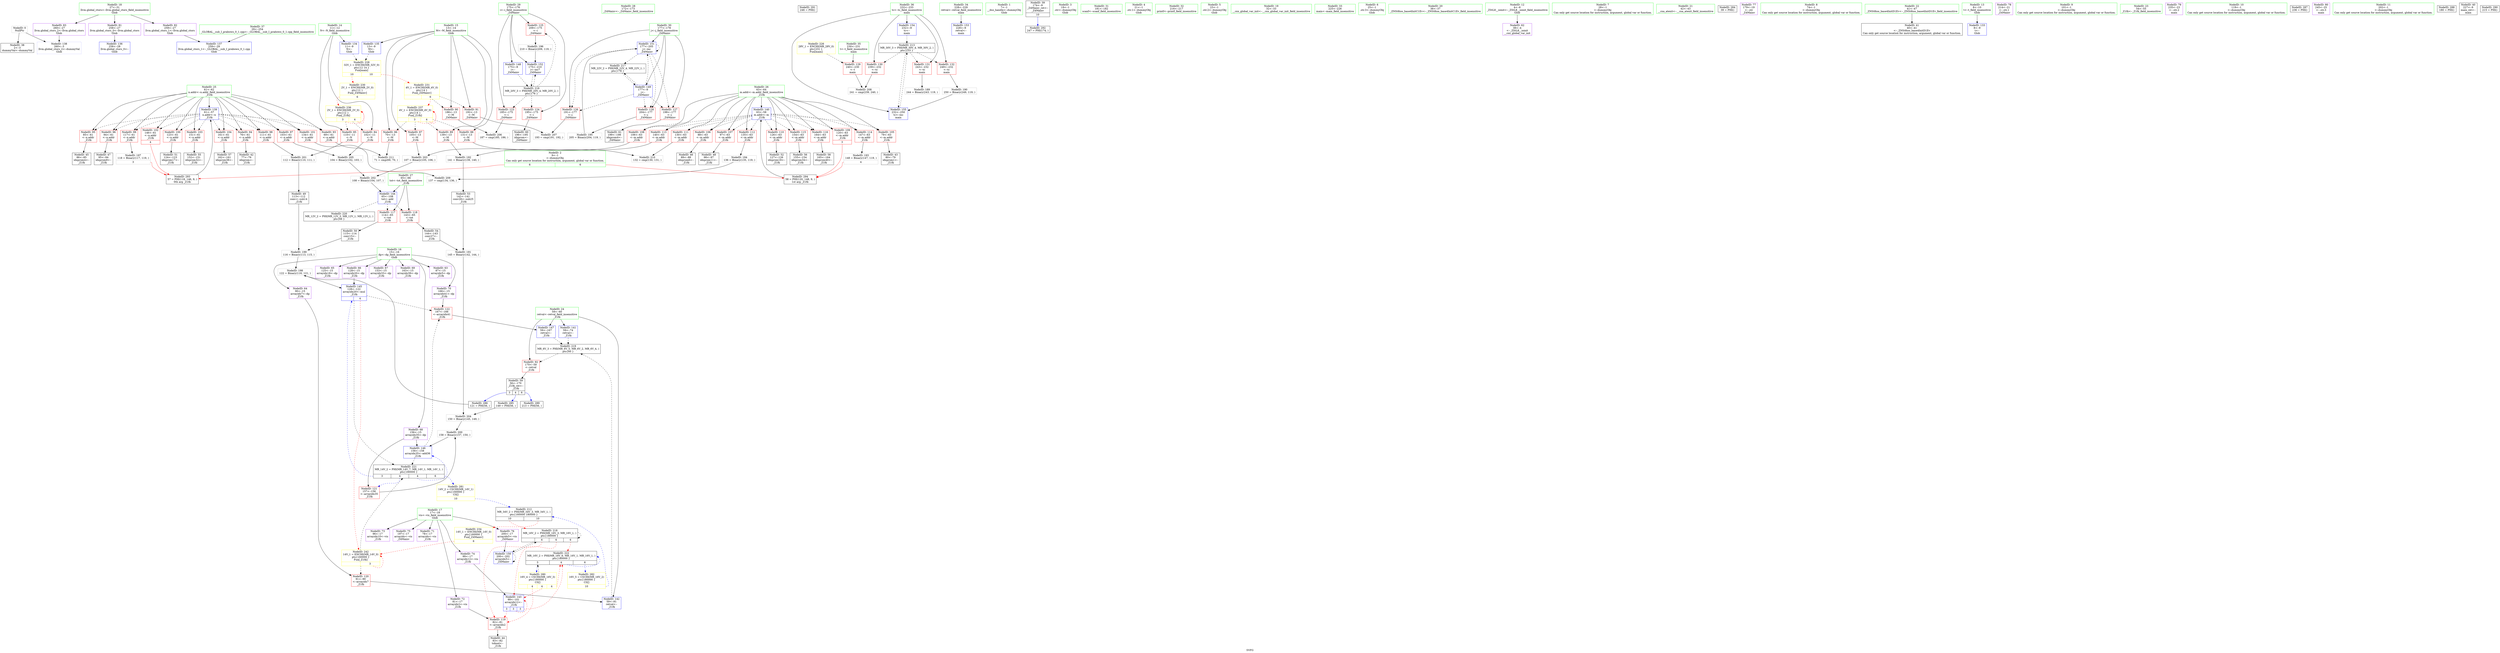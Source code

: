 digraph "SVFG" {
	label="SVFG";

	Node0x55d0f78cd7b0 [shape=record,color=grey,label="{NodeID: 0\nNullPtr}"];
	Node0x55d0f78cd7b0 -> Node0x55d0f78ea6b0[style=solid];
	Node0x55d0f78cd7b0 -> Node0x55d0f78f1a10[style=solid];
	Node0x55d0f78eb000 [shape=record,color=red,label="{NodeID: 97\n103\<--61\n\<--n.addr\n_Z1fii\n}"];
	Node0x55d0f78eb000 -> Node0x55d0f78f6f70[style=solid];
	Node0x55d0f78e9060 [shape=record,color=green,label="{NodeID: 14\n11\<--12\nN\<--N_field_insensitive\nGlob }"];
	Node0x55d0f78e9060 -> Node0x55d0f78edd20[style=solid];
	Node0x55d0f78e9060 -> Node0x55d0f78eddf0[style=solid];
	Node0x55d0f78e9060 -> Node0x55d0f78f1610[style=solid];
	Node0x55d0f78eeaa0 [shape=record,color=grey,label="{NodeID: 194\n136 = Binary(135, 119, )\n}"];
	Node0x55d0f78eeaa0 -> Node0x55d0f78f7570[style=solid];
	Node0x55d0f78ebb60 [shape=record,color=red,label="{NodeID: 111\n130\<--63\n\<--m.addr\n_Z1fii\n}"];
	Node0x55d0f78ebb60 -> Node0x55d0f78f76f0[style=solid];
	Node0x55d0f78e9da0 [shape=record,color=green,label="{NodeID: 28\n172\<--173\n_Z4Mainv\<--_Z4Mainv_field_insensitive\n}"];
	Node0x55d0f7914840 [shape=record,color=black,label="{NodeID: 291\n246 = PHI()\n}"];
	Node0x55d0f78f73f0 [shape=record,color=grey,label="{NodeID: 208\n241 = cmp(239, 240, )\n}"];
	Node0x55d0f78f0e90 [shape=record,color=red,label="{NodeID: 125\n209\<--175\n\<--i\n_Z4Mainv\n}"];
	Node0x55d0f78f0e90 -> Node0x55d0f78eeda0[style=solid];
	Node0x55d0f78eaa50 [shape=record,color=black,label="{NodeID: 42\n77\<--76\nidxprom\<--\n_Z1fii\n}"];
	Node0x55d0f7901e40 [shape=record,color=black,label="{NodeID: 222\nMR_16V_2 = PHI(MR_16V_6, MR_16V_1, MR_16V_1, )\npts\{180000 \}\n|{<s0>3|<s1>4|<s2>6}}"];
	Node0x55d0f7901e40:s0 -> Node0x55d0f7907e70[style=dashed,color=blue];
	Node0x55d0f7901e40:s1 -> Node0x55d0f7901e40[style=dashed,color=blue];
	Node0x55d0f7901e40:s2 -> Node0x55d0f79080b0[style=dashed,color=blue];
	Node0x55d0f78f1b10 [shape=record,color=blue,label="{NodeID: 139\n61\<--57\nn.addr\<--n\n_Z1fii\n}"];
	Node0x55d0f78f1b10 -> Node0x55d0f78ee470[style=dashed];
	Node0x55d0f78f1b10 -> Node0x55d0f78ee540[style=dashed];
	Node0x55d0f78f1b10 -> Node0x55d0f78ee610[style=dashed];
	Node0x55d0f78f1b10 -> Node0x55d0f78eaf30[style=dashed];
	Node0x55d0f78f1b10 -> Node0x55d0f78eb000[style=dashed];
	Node0x55d0f78f1b10 -> Node0x55d0f78eb0d0[style=dashed];
	Node0x55d0f78f1b10 -> Node0x55d0f78eb1a0[style=dashed];
	Node0x55d0f78f1b10 -> Node0x55d0f78eb270[style=dashed];
	Node0x55d0f78f1b10 -> Node0x55d0f78eb340[style=dashed];
	Node0x55d0f78f1b10 -> Node0x55d0f78eb410[style=dashed];
	Node0x55d0f78f1b10 -> Node0x55d0f78eb4e0[style=dashed];
	Node0x55d0f78f1b10 -> Node0x55d0f78eb5b0[style=dashed];
	Node0x55d0f78ec5d0 [shape=record,color=black,label="{NodeID: 56\n155\<--154\nidxprom34\<--\n_Z1fii\n}"];
	Node0x55d0f7904180 [shape=record,color=yellow,style=double,label="{NodeID: 236\n2V_1 = ENCHI(MR_2V_0)\npts\{12 \}\nFun[_Z1fii]|{|<s2>3|<s3>4}}"];
	Node0x55d0f7904180 -> Node0x55d0f78edd20[style=dashed];
	Node0x55d0f7904180 -> Node0x55d0f78eddf0[style=dashed];
	Node0x55d0f7904180:s2 -> Node0x55d0f7904180[style=dashed,color=red];
	Node0x55d0f7904180:s3 -> Node0x55d0f7904180[style=dashed,color=red];
	Node0x55d0f78f2670 [shape=record,color=blue,label="{NodeID: 153\n228\<--9\nretval\<--\nmain\n}"];
	Node0x55d0f78ed130 [shape=record,color=purple,label="{NodeID: 70\n166\<--15\narrayidx41\<--dp\n_Z1fii\n}"];
	Node0x55d0f78ed130 -> Node0x55d0f78f0c20[style=solid];
	Node0x55d0f78edd20 [shape=record,color=red,label="{NodeID: 84\n102\<--11\n\<--N\n_Z1fii\n}"];
	Node0x55d0f78edd20 -> Node0x55d0f78f6f70[style=solid];
	Node0x55d0f78cd9b0 [shape=record,color=green,label="{NodeID: 1\n7\<--1\n__dso_handle\<--dummyObj\nGlob }"];
	Node0x55d0f78eb0d0 [shape=record,color=red,label="{NodeID: 98\n111\<--61\n\<--n.addr\n_Z1fii\n}"];
	Node0x55d0f78eb0d0 -> Node0x55d0f78ef520[style=solid];
	Node0x55d0f78e9160 [shape=record,color=green,label="{NodeID: 15\n13\<--14\nM\<--M_field_insensitive\nGlob }"];
	Node0x55d0f78e9160 -> Node0x55d0f78edec0[style=solid];
	Node0x55d0f78e9160 -> Node0x55d0f78edf90[style=solid];
	Node0x55d0f78e9160 -> Node0x55d0f78ee060[style=solid];
	Node0x55d0f78e9160 -> Node0x55d0f78ee130[style=solid];
	Node0x55d0f78e9160 -> Node0x55d0f78ee200[style=solid];
	Node0x55d0f78e9160 -> Node0x55d0f78ee2d0[style=solid];
	Node0x55d0f78e9160 -> Node0x55d0f78f1710[style=solid];
	Node0x55d0f78eec20 [shape=record,color=grey,label="{NodeID: 195\n205 = Binary(204, 119, )\n}"];
	Node0x55d0f78eec20 -> Node0x55d0f78f24d0[style=solid];
	Node0x55d0f78ebc30 [shape=record,color=red,label="{NodeID: 112\n135\<--63\n\<--m.addr\n_Z1fii\n}"];
	Node0x55d0f78ebc30 -> Node0x55d0f78eeaa0[style=solid];
	Node0x55d0f78e9ea0 [shape=record,color=green,label="{NodeID: 29\n175\<--176\ni\<--i_field_insensitive\n_Z4Mainv\n}"];
	Node0x55d0f78e9ea0 -> Node0x55d0f78f0cf0[style=solid];
	Node0x55d0f78e9ea0 -> Node0x55d0f78f0dc0[style=solid];
	Node0x55d0f78e9ea0 -> Node0x55d0f78f0e90[style=solid];
	Node0x55d0f78e9ea0 -> Node0x55d0f78f2260[style=solid];
	Node0x55d0f78e9ea0 -> Node0x55d0f78f25a0[style=solid];
	Node0x55d0f7914910 [shape=record,color=black,label="{NodeID: 292\n247 = PHI(174, )\n}"];
	Node0x55d0f78f7570 [shape=record,color=grey,label="{NodeID: 209\n137 = cmp(134, 136, )\n}"];
	Node0x55d0f78f0f60 [shape=record,color=red,label="{NodeID: 126\n191\<--177\n\<--j\n_Z4Mainv\n}"];
	Node0x55d0f78f0f60 -> Node0x55d0f78f7270[style=solid];
	Node0x55d0f78eab20 [shape=record,color=black,label="{NodeID: 43\n80\<--79\nidxprom1\<--\n_Z1fii\n}"];
	Node0x55d0f78f1be0 [shape=record,color=blue,label="{NodeID: 140\n63\<--58\nm.addr\<--m\n_Z1fii\n}"];
	Node0x55d0f78f1be0 -> Node0x55d0f78eb680[style=dashed];
	Node0x55d0f78f1be0 -> Node0x55d0f78eb750[style=dashed];
	Node0x55d0f78f1be0 -> Node0x55d0f78eb820[style=dashed];
	Node0x55d0f78f1be0 -> Node0x55d0f78eb8f0[style=dashed];
	Node0x55d0f78f1be0 -> Node0x55d0f78eb9c0[style=dashed];
	Node0x55d0f78f1be0 -> Node0x55d0f78eba90[style=dashed];
	Node0x55d0f78f1be0 -> Node0x55d0f78ebb60[style=dashed];
	Node0x55d0f78f1be0 -> Node0x55d0f78ebc30[style=dashed];
	Node0x55d0f78f1be0 -> Node0x55d0f78ebd00[style=dashed];
	Node0x55d0f78f1be0 -> Node0x55d0f78ebdd0[style=dashed];
	Node0x55d0f78f1be0 -> Node0x55d0f78ebea0[style=dashed];
	Node0x55d0f78f1be0 -> Node0x55d0f78f0740[style=dashed];
	Node0x55d0f78ec6a0 [shape=record,color=black,label="{NodeID: 57\n162\<--161\nidxprom38\<--\n_Z1fii\n}"];
	Node0x55d0f7904290 [shape=record,color=yellow,style=double,label="{NodeID: 237\n4V_1 = ENCHI(MR_4V_0)\npts\{14 \}\nFun[_Z1fii]|{|<s4>3|<s5>4}}"];
	Node0x55d0f7904290 -> Node0x55d0f78edec0[style=dashed];
	Node0x55d0f7904290 -> Node0x55d0f78edf90[style=dashed];
	Node0x55d0f7904290 -> Node0x55d0f78ee060[style=dashed];
	Node0x55d0f7904290 -> Node0x55d0f78ee130[style=dashed];
	Node0x55d0f7904290:s4 -> Node0x55d0f7904290[style=dashed,color=red];
	Node0x55d0f7904290:s5 -> Node0x55d0f7904290[style=dashed,color=red];
	Node0x55d0f78f2740 [shape=record,color=blue,label="{NodeID: 154\n232\<--9\ntc\<--\nmain\n}"];
	Node0x55d0f78f2740 -> Node0x55d0f78ff140[style=dashed];
	Node0x55d0f78ed200 [shape=record,color=purple,label="{NodeID: 71\n78\<--17\narrayidx\<--vis\n_Z1fii\n}"];
	Node0x55d0f78eddf0 [shape=record,color=red,label="{NodeID: 85\n110\<--11\n\<--N\n_Z1fii\n}"];
	Node0x55d0f78eddf0 -> Node0x55d0f78ef520[style=solid];
	Node0x55d0f78e6bc0 [shape=record,color=green,label="{NodeID: 2\n9\<--1\n\<--dummyObj\nCan only get source location for instruction, argument, global var or function.|{<s0>6|<s1>6}}"];
	Node0x55d0f78e6bc0:s0 -> Node0x55d0f7914a20[style=solid,color=red];
	Node0x55d0f78e6bc0:s1 -> Node0x55d0f7914d90[style=solid,color=red];
	Node0x55d0f78eb1a0 [shape=record,color=red,label="{NodeID: 99\n117\<--61\n\<--n.addr\n_Z1fii\n}"];
	Node0x55d0f78eb1a0 -> Node0x55d0f78eef20[style=solid];
	Node0x55d0f78e9260 [shape=record,color=green,label="{NodeID: 16\n15\<--16\ndp\<--dp_field_insensitive\nGlob }"];
	Node0x55d0f78e9260 -> Node0x55d0f78ecb80[style=solid];
	Node0x55d0f78e9260 -> Node0x55d0f78ecc50[style=solid];
	Node0x55d0f78e9260 -> Node0x55d0f78ecd20[style=solid];
	Node0x55d0f78e9260 -> Node0x55d0f78ecdf0[style=solid];
	Node0x55d0f78e9260 -> Node0x55d0f78ecec0[style=solid];
	Node0x55d0f78e9260 -> Node0x55d0f78ecf90[style=solid];
	Node0x55d0f78e9260 -> Node0x55d0f78ed060[style=solid];
	Node0x55d0f78e9260 -> Node0x55d0f78ed130[style=solid];
	Node0x55d0f78eeda0 [shape=record,color=grey,label="{NodeID: 196\n210 = Binary(209, 119, )\n}"];
	Node0x55d0f78eeda0 -> Node0x55d0f78f25a0[style=solid];
	Node0x55d0f78ebd00 [shape=record,color=red,label="{NodeID: 113\n140\<--63\n\<--m.addr\n_Z1fii\n}"];
	Node0x55d0f78ebd00 -> Node0x55d0f78ee7a0[style=solid];
	Node0x55d0f78e9f70 [shape=record,color=green,label="{NodeID: 30\n177\<--178\nj\<--j_field_insensitive\n_Z4Mainv\n}"];
	Node0x55d0f78e9f70 -> Node0x55d0f78f0f60[style=solid];
	Node0x55d0f78e9f70 -> Node0x55d0f78f1030[style=solid];
	Node0x55d0f78e9f70 -> Node0x55d0f78f1100[style=solid];
	Node0x55d0f78e9f70 -> Node0x55d0f78f2330[style=solid];
	Node0x55d0f78e9f70 -> Node0x55d0f78f24d0[style=solid];
	Node0x55d0f7914a20 [shape=record,color=black,label="{NodeID: 293\n57 = PHI(118, 146, 9, )\n0th arg _Z1fii }"];
	Node0x55d0f7914a20 -> Node0x55d0f78f1b10[style=solid];
	Node0x55d0f78f76f0 [shape=record,color=grey,label="{NodeID: 210\n132 = cmp(130, 131, )\n}"];
	Node0x55d0f78f1030 [shape=record,color=red,label="{NodeID: 127\n198\<--177\n\<--j\n_Z4Mainv\n}"];
	Node0x55d0f78f1030 -> Node0x55d0f78ec9e0[style=solid];
	Node0x55d0f78eabf0 [shape=record,color=black,label="{NodeID: 44\n83\<--82\ntobool\<--\n_Z1fii\n}"];
	Node0x55d0f78f1cb0 [shape=record,color=blue,label="{NodeID: 141\n59\<--74\nretval\<--\n_Z1fii\n}"];
	Node0x55d0f78f1cb0 -> Node0x55d0f7900f40[style=dashed];
	Node0x55d0f78ec770 [shape=record,color=black,label="{NodeID: 58\n165\<--164\nidxprom40\<--\n_Z1fii\n}"];
	Node0x55d0f78f2810 [shape=record,color=blue,label="{NodeID: 155\n232\<--250\ntc\<--inc\nmain\n}"];
	Node0x55d0f78f2810 -> Node0x55d0f78ff140[style=dashed];
	Node0x55d0f78ed2d0 [shape=record,color=purple,label="{NodeID: 72\n81\<--17\narrayidx2\<--vis\n_Z1fii\n}"];
	Node0x55d0f78ed2d0 -> Node0x55d0f78f09b0[style=solid];
	Node0x55d0f78edec0 [shape=record,color=red,label="{NodeID: 86\n70\<--13\n\<--M\n_Z1fii\n}"];
	Node0x55d0f78edec0 -> Node0x55d0f78f7870[style=solid];
	Node0x55d0f78e6c50 [shape=record,color=green,label="{NodeID: 3\n19\<--1\n.str\<--dummyObj\nGlob }"];
	Node0x55d0f78eb270 [shape=record,color=red,label="{NodeID: 100\n123\<--61\n\<--n.addr\n_Z1fii\n}"];
	Node0x55d0f78eb270 -> Node0x55d0f78ec1c0[style=solid];
	Node0x55d0f78e9360 [shape=record,color=green,label="{NodeID: 17\n17\<--18\nvis\<--vis_field_insensitive\nGlob }"];
	Node0x55d0f78e9360 -> Node0x55d0f78ed200[style=solid];
	Node0x55d0f78e9360 -> Node0x55d0f78ed2d0[style=solid];
	Node0x55d0f78e9360 -> Node0x55d0f78ed3a0[style=solid];
	Node0x55d0f78e9360 -> Node0x55d0f78ed470[style=solid];
	Node0x55d0f78e9360 -> Node0x55d0f78ed540[style=solid];
	Node0x55d0f78e9360 -> Node0x55d0f78ed610[style=solid];
	Node0x55d0f7907e70 [shape=record,color=yellow,style=double,label="{NodeID: 280\n16V_4 = CSCHI(MR_16V_3)\npts\{180000 \}\nCS[]|{|<s1>4|<s2>4|<s3>4}}"];
	Node0x55d0f7907e70 -> Node0x55d0f7901e40[style=dashed];
	Node0x55d0f7907e70:s1 -> Node0x55d0f78f09b0[style=dashed,color=red];
	Node0x55d0f7907e70:s2 -> Node0x55d0f78f1e50[style=dashed,color=red];
	Node0x55d0f7907e70:s3 -> Node0x55d0f7901e40[style=dashed,color=red];
	Node0x55d0f78eef20 [shape=record,color=grey,label="{NodeID: 197\n118 = Binary(117, 119, )\n|{<s0>3}}"];
	Node0x55d0f78eef20:s0 -> Node0x55d0f7914a20[style=solid,color=red];
	Node0x55d0f78ebdd0 [shape=record,color=red,label="{NodeID: 114\n147\<--63\n\<--m.addr\n_Z1fii\n}"];
	Node0x55d0f78ebdd0 -> Node0x55d0f78ee920[style=solid];
	Node0x55d0f78ea040 [shape=record,color=green,label="{NodeID: 31\n181\<--182\nscanf\<--scanf_field_insensitive\n}"];
	Node0x55d0f7914d90 [shape=record,color=black,label="{NodeID: 294\n58 = PHI(120, 148, 9, )\n1st arg _Z1fii }"];
	Node0x55d0f7914d90 -> Node0x55d0f78f1be0[style=solid];
	Node0x55d0f78f7870 [shape=record,color=grey,label="{NodeID: 211\n71 = cmp(69, 70, )\n}"];
	Node0x55d0f78f1100 [shape=record,color=red,label="{NodeID: 128\n204\<--177\n\<--j\n_Z4Mainv\n}"];
	Node0x55d0f78f1100 -> Node0x55d0f78eec20[style=solid];
	Node0x55d0f78eacc0 [shape=record,color=black,label="{NodeID: 45\n86\<--85\nidxprom4\<--\n_Z1fii\n}"];
	Node0x55d0f78f1d80 [shape=record,color=blue,label="{NodeID: 142\n59\<--91\nretval\<--\n_Z1fii\n}"];
	Node0x55d0f78f1d80 -> Node0x55d0f7900f40[style=dashed];
	Node0x55d0f78ec840 [shape=record,color=black,label="{NodeID: 59\n56\<--170\n_Z1fii_ret\<--\n_Z1fii\n|{<s0>3|<s1>4|<s2>6}}"];
	Node0x55d0f78ec840:s0 -> Node0x55d0f7914330[style=solid,color=blue];
	Node0x55d0f78ec840:s1 -> Node0x55d0f7914140[style=solid,color=blue];
	Node0x55d0f78ec840:s2 -> Node0x55d0f79145d0[style=solid,color=blue];
	Node0x55d0f78ed3a0 [shape=record,color=purple,label="{NodeID: 73\n96\<--17\narrayidx10\<--vis\n_Z1fii\n}"];
	Node0x55d0f78edf90 [shape=record,color=red,label="{NodeID: 87\n105\<--13\n\<--M\n_Z1fii\n}"];
	Node0x55d0f78edf90 -> Node0x55d0f78f6c70[style=solid];
	Node0x55d0f78e6ce0 [shape=record,color=green,label="{NodeID: 4\n21\<--1\n.str.1\<--dummyObj\nGlob }"];
	Node0x55d0f78eb340 [shape=record,color=red,label="{NodeID: 101\n134\<--61\n\<--n.addr\n_Z1fii\n}"];
	Node0x55d0f78eb340 -> Node0x55d0f78f7570[style=solid];
	Node0x55d0f78e9460 [shape=record,color=green,label="{NodeID: 18\n27\<--31\nllvm.global_ctors\<--llvm.global_ctors_field_insensitive\nGlob }"];
	Node0x55d0f78e9460 -> Node0x55d0f78eda20[style=solid];
	Node0x55d0f78e9460 -> Node0x55d0f78edb20[style=solid];
	Node0x55d0f78e9460 -> Node0x55d0f78edc20[style=solid];
	Node0x55d0f7907f50 [shape=record,color=yellow,style=double,label="{NodeID: 281\n14V_2 = CSCHI(MR_14V_1)\npts\{160000 \}\nCS[]|{<s0>10}}"];
	Node0x55d0f7907f50:s0 -> Node0x55d0f78fec10[style=dashed,color=blue];
	Node0x55d0f78ef0a0 [shape=record,color=grey,label="{NodeID: 198\n122 = Binary(116, 121, )\n}"];
	Node0x55d0f78ef0a0 -> Node0x55d0f78f1ff0[style=solid];
	Node0x55d0f78ebea0 [shape=record,color=red,label="{NodeID: 115\n154\<--63\n\<--m.addr\n_Z1fii\n}"];
	Node0x55d0f78ebea0 -> Node0x55d0f78ec5d0[style=solid];
	Node0x55d0f78ea140 [shape=record,color=green,label="{NodeID: 32\n216\<--217\nprintf\<--printf_field_insensitive\n}"];
	Node0x55d0f78fec10 [shape=record,color=black,label="{NodeID: 212\nMR_34V_2 = PHI(MR_34V_3, MR_34V_1, )\npts\{160000 180000 \}\n|{<s0>10|<s1>10}}"];
	Node0x55d0f78fec10:s0 -> Node0x55d0f7900a40[style=dashed,color=red];
	Node0x55d0f78fec10:s1 -> Node0x55d0f7903fc0[style=dashed,color=red];
	Node0x55d0f78f11d0 [shape=record,color=red,label="{NodeID: 129\n240\<--230\n\<--t\nmain\n}"];
	Node0x55d0f78f11d0 -> Node0x55d0f78f73f0[style=solid];
	Node0x55d0f78ead90 [shape=record,color=black,label="{NodeID: 46\n89\<--88\nidxprom6\<--\n_Z1fii\n}"];
	Node0x55d0f7903860 [shape=record,color=yellow,style=double,label="{NodeID: 226\n28V_1 = ENCHI(MR_28V_0)\npts\{231 \}\nFun[main]}"];
	Node0x55d0f7903860 -> Node0x55d0f78f11d0[style=dashed];
	Node0x55d0f78f1e50 [shape=record,color=blue,label="{NodeID: 143\n99\<--101\narrayidx12\<--\n_Z1fii\n|{<s0>3|<s1>3|<s2>3}}"];
	Node0x55d0f78f1e50:s0 -> Node0x55d0f78f09b0[style=dashed,color=red];
	Node0x55d0f78f1e50:s1 -> Node0x55d0f78f1e50[style=dashed,color=red];
	Node0x55d0f78f1e50:s2 -> Node0x55d0f7901e40[style=dashed,color=red];
	Node0x55d0f78ec910 [shape=record,color=black,label="{NodeID: 60\n196\<--195\nidxprom\<--\n_Z4Mainv\n}"];
	Node0x55d0f78ed470 [shape=record,color=purple,label="{NodeID: 74\n99\<--17\narrayidx12\<--vis\n_Z1fii\n}"];
	Node0x55d0f78ed470 -> Node0x55d0f78f1e50[style=solid];
	Node0x55d0f78ee060 [shape=record,color=red,label="{NodeID: 88\n131\<--13\n\<--M\n_Z1fii\n}"];
	Node0x55d0f78ee060 -> Node0x55d0f78f76f0[style=solid];
	Node0x55d0f78e6d70 [shape=record,color=green,label="{NodeID: 5\n23\<--1\n.str.2\<--dummyObj\nGlob }"];
	Node0x55d0f78eb410 [shape=record,color=red,label="{NodeID: 102\n146\<--61\n\<--n.addr\n_Z1fii\n|{<s0>4}}"];
	Node0x55d0f78eb410:s0 -> Node0x55d0f7914a20[style=solid,color=red];
	Node0x55d0f78e9560 [shape=record,color=green,label="{NodeID: 19\n32\<--33\n__cxx_global_var_init\<--__cxx_global_var_init_field_insensitive\n}"];
	Node0x55d0f79080b0 [shape=record,color=yellow,style=double,label="{NodeID: 282\n16V_5 = CSCHI(MR_16V_2)\npts\{180000 \}\nCS[]|{<s0>10}}"];
	Node0x55d0f79080b0:s0 -> Node0x55d0f78fec10[style=dashed,color=blue];
	Node0x55d0f78ef220 [shape=record,color=grey,label="{NodeID: 199\n116 = Binary(113, 115, )\n}"];
	Node0x55d0f78ef220 -> Node0x55d0f78ef0a0[style=solid];
	Node0x55d0f78f0740 [shape=record,color=red,label="{NodeID: 116\n164\<--63\n\<--m.addr\n_Z1fii\n}"];
	Node0x55d0f78f0740 -> Node0x55d0f78ec770[style=solid];
	Node0x55d0f78ea240 [shape=record,color=green,label="{NodeID: 33\n225\<--226\nmain\<--main_field_insensitive\n}"];
	Node0x55d0f78ff140 [shape=record,color=black,label="{NodeID: 213\nMR_30V_3 = PHI(MR_30V_4, MR_30V_2, )\npts\{233 \}\n}"];
	Node0x55d0f78ff140 -> Node0x55d0f78f12a0[style=dashed];
	Node0x55d0f78ff140 -> Node0x55d0f78f1370[style=dashed];
	Node0x55d0f78ff140 -> Node0x55d0f78f1440[style=dashed];
	Node0x55d0f78ff140 -> Node0x55d0f78f2810[style=dashed];
	Node0x55d0f78f12a0 [shape=record,color=red,label="{NodeID: 130\n239\<--232\n\<--tc\nmain\n}"];
	Node0x55d0f78f12a0 -> Node0x55d0f78f73f0[style=solid];
	Node0x55d0f78eae60 [shape=record,color=black,label="{NodeID: 47\n95\<--94\nidxprom9\<--\n_Z1fii\n}"];
	Node0x55d0f78f1f20 [shape=record,color=blue,label="{NodeID: 144\n65\<--108\ntot\<--add\n_Z1fii\n}"];
	Node0x55d0f78f1f20 -> Node0x55d0f78f0810[style=dashed];
	Node0x55d0f78f1f20 -> Node0x55d0f78f08e0[style=dashed];
	Node0x55d0f78f1f20 -> Node0x55d0f7901440[style=dashed];
	Node0x55d0f78ec9e0 [shape=record,color=black,label="{NodeID: 61\n199\<--198\nidxprom4\<--\n_Z4Mainv\n}"];
	Node0x55d0f78ed540 [shape=record,color=purple,label="{NodeID: 75\n197\<--17\narrayidx\<--vis\n_Z4Mainv\n}"];
	Node0x55d0f78ee130 [shape=record,color=red,label="{NodeID: 89\n139\<--13\n\<--M\n_Z1fii\n}"];
	Node0x55d0f78ee130 -> Node0x55d0f78ee7a0[style=solid];
	Node0x55d0f78dc6c0 [shape=record,color=green,label="{NodeID: 6\n25\<--1\n.str.3\<--dummyObj\nGlob }"];
	Node0x55d0f78eb4e0 [shape=record,color=red,label="{NodeID: 103\n151\<--61\n\<--n.addr\n_Z1fii\n}"];
	Node0x55d0f78eb4e0 -> Node0x55d0f78ec500[style=solid];
	Node0x55d0f78e9660 [shape=record,color=green,label="{NodeID: 20\n36\<--37\n_ZNSt8ios_base4InitC1Ev\<--_ZNSt8ios_base4InitC1Ev_field_insensitive\n}"];
	Node0x55d0f78ef3a0 [shape=record,color=grey,label="{NodeID: 200\n158 = Binary(157, 150, )\n}"];
	Node0x55d0f78ef3a0 -> Node0x55d0f78f20c0[style=solid];
	Node0x55d0f78f0810 [shape=record,color=red,label="{NodeID: 117\n114\<--65\n\<--tot\n_Z1fii\n}"];
	Node0x55d0f78f0810 -> Node0x55d0f78ec0f0[style=solid];
	Node0x55d0f78ea340 [shape=record,color=green,label="{NodeID: 34\n228\<--229\nretval\<--retval_field_insensitive\nmain\n}"];
	Node0x55d0f78ea340 -> Node0x55d0f78f2670[style=solid];
	Node0x55d0f78f1370 [shape=record,color=red,label="{NodeID: 131\n243\<--232\n\<--tc\nmain\n}"];
	Node0x55d0f78f1370 -> Node0x55d0f78f4760[style=solid];
	Node0x55d0f78ebf50 [shape=record,color=black,label="{NodeID: 48\n98\<--97\nidxprom11\<--\n_Z1fii\n}"];
	Node0x55d0f7903a20 [shape=record,color=yellow,style=double,label="{NodeID: 228\n32V_1 = ENCHI(MR_32V_0)\npts\{12 14 \}\nFun[main]|{<s0>10|<s1>10}}"];
	Node0x55d0f7903a20:s0 -> Node0x55d0f7903c10[style=dashed,color=red];
	Node0x55d0f7903a20:s1 -> Node0x55d0f7903d20[style=dashed,color=red];
	Node0x55d0f78f1ff0 [shape=record,color=blue,label="{NodeID: 145\n128\<--122\narrayidx20\<--mul\n_Z1fii\n|{|<s2>4}}"];
	Node0x55d0f78f1ff0 -> Node0x55d0f78f0c20[style=dashed];
	Node0x55d0f78f1ff0 -> Node0x55d0f7901940[style=dashed];
	Node0x55d0f78f1ff0:s2 -> Node0x55d0f79046f0[style=dashed,color=red];
	Node0x55d0f78ecab0 [shape=record,color=purple,label="{NodeID: 62\n38\<--4\n\<--_ZStL8__ioinit\n__cxx_global_var_init\n}"];
	Node0x55d0f79046f0 [shape=record,color=yellow,style=double,label="{NodeID: 242\n14V_1 = ENCHI(MR_14V_0)\npts\{160000 \}\nFun[_Z1fii]|{|<s2>3}}"];
	Node0x55d0f79046f0 -> Node0x55d0f78f0a80[style=dashed];
	Node0x55d0f79046f0 -> Node0x55d0f7901940[style=dashed];
	Node0x55d0f79046f0:s2 -> Node0x55d0f79046f0[style=dashed,color=red];
	Node0x55d0f78ed610 [shape=record,color=purple,label="{NodeID: 76\n200\<--17\narrayidx5\<--vis\n_Z4Mainv\n}"];
	Node0x55d0f78ed610 -> Node0x55d0f78f2400[style=solid];
	Node0x55d0f78ee200 [shape=record,color=red,label="{NodeID: 90\n186\<--13\n\<--M\n_Z4Mainv\n}"];
	Node0x55d0f78ee200 -> Node0x55d0f78f70f0[style=solid];
	Node0x55d0f78dc750 [shape=record,color=green,label="{NodeID: 7\n28\<--1\n\<--dummyObj\nCan only get source location for instruction, argument, global var or function.}"];
	Node0x55d0f78eb5b0 [shape=record,color=red,label="{NodeID: 104\n161\<--61\n\<--n.addr\n_Z1fii\n}"];
	Node0x55d0f78eb5b0 -> Node0x55d0f78ec6a0[style=solid];
	Node0x55d0f78e9760 [shape=record,color=green,label="{NodeID: 21\n42\<--43\n__cxa_atexit\<--__cxa_atexit_field_insensitive\n}"];
	Node0x55d0f7692c90 [shape=record,color=black,label="{NodeID: 284\n39 = PHI()\n}"];
	Node0x55d0f78ef520 [shape=record,color=grey,label="{NodeID: 201\n112 = Binary(110, 111, )\n}"];
	Node0x55d0f78ef520 -> Node0x55d0f78ec020[style=solid];
	Node0x55d0f78f08e0 [shape=record,color=red,label="{NodeID: 118\n143\<--65\n\<--tot\n_Z1fii\n}"];
	Node0x55d0f78f08e0 -> Node0x55d0f78ec430[style=solid];
	Node0x55d0f78ea410 [shape=record,color=green,label="{NodeID: 35\n230\<--231\nt\<--t_field_insensitive\nmain\n}"];
	Node0x55d0f78ea410 -> Node0x55d0f78f11d0[style=solid];
	Node0x55d0f78f1440 [shape=record,color=red,label="{NodeID: 132\n249\<--232\n\<--tc\nmain\n}"];
	Node0x55d0f78f1440 -> Node0x55d0f78f48e0[style=solid];
	Node0x55d0f78ec020 [shape=record,color=black,label="{NodeID: 49\n113\<--112\nconv\<--sub14\n_Z1fii\n}"];
	Node0x55d0f78ec020 -> Node0x55d0f78ef220[style=solid];
	Node0x55d0f78f20c0 [shape=record,color=blue,label="{NodeID: 146\n156\<--158\narrayidx35\<--add36\n_Z1fii\n}"];
	Node0x55d0f78f20c0 -> Node0x55d0f78f0c20[style=dashed];
	Node0x55d0f78f20c0 -> Node0x55d0f7901940[style=dashed];
	Node0x55d0f78ecb80 [shape=record,color=purple,label="{NodeID: 63\n87\<--15\narrayidx5\<--dp\n_Z1fii\n}"];
	Node0x55d0f78ed6e0 [shape=record,color=purple,label="{NodeID: 77\n179\<--19\n\<--.str\n_Z4Mainv\n}"];
	Node0x55d0f78ee2d0 [shape=record,color=red,label="{NodeID: 91\n192\<--13\n\<--M\n_Z4Mainv\n}"];
	Node0x55d0f78ee2d0 -> Node0x55d0f78f7270[style=solid];
	Node0x55d0f78dc7e0 [shape=record,color=green,label="{NodeID: 8\n74\<--1\n\<--dummyObj\nCan only get source location for instruction, argument, global var or function.}"];
	Node0x55d0f78eb680 [shape=record,color=red,label="{NodeID: 105\n79\<--63\n\<--m.addr\n_Z1fii\n}"];
	Node0x55d0f78eb680 -> Node0x55d0f78eab20[style=solid];
	Node0x55d0f78e9860 [shape=record,color=green,label="{NodeID: 22\n41\<--47\n_ZNSt8ios_base4InitD1Ev\<--_ZNSt8ios_base4InitD1Ev_field_insensitive\n}"];
	Node0x55d0f78e9860 -> Node0x55d0f78ea950[style=solid];
	Node0x55d0f7914140 [shape=record,color=black,label="{NodeID: 285\n149 = PHI(56, )\n}"];
	Node0x55d0f7914140 -> Node0x55d0f78f6df0[style=solid];
	Node0x55d0f78f6b30 [shape=record,color=grey,label="{NodeID: 202\n108 = Binary(104, 107, )\n}"];
	Node0x55d0f78f6b30 -> Node0x55d0f78f1f20[style=solid];
	Node0x55d0f78f09b0 [shape=record,color=red,label="{NodeID: 119\n82\<--81\n\<--arrayidx2\n_Z1fii\n}"];
	Node0x55d0f78f09b0 -> Node0x55d0f78eabf0[style=solid];
	Node0x55d0f78ea4e0 [shape=record,color=green,label="{NodeID: 36\n232\<--233\ntc\<--tc_field_insensitive\nmain\n}"];
	Node0x55d0f78ea4e0 -> Node0x55d0f78f12a0[style=solid];
	Node0x55d0f78ea4e0 -> Node0x55d0f78f1370[style=solid];
	Node0x55d0f78ea4e0 -> Node0x55d0f78f1440[style=solid];
	Node0x55d0f78ea4e0 -> Node0x55d0f78f2740[style=solid];
	Node0x55d0f78ea4e0 -> Node0x55d0f78f2810[style=solid];
	Node0x55d0f7900040 [shape=record,color=black,label="{NodeID: 216\nMR_20V_3 = PHI(MR_20V_4, MR_20V_2, )\npts\{176 \}\n}"];
	Node0x55d0f7900040 -> Node0x55d0f78f0cf0[style=dashed];
	Node0x55d0f7900040 -> Node0x55d0f78f0dc0[style=dashed];
	Node0x55d0f7900040 -> Node0x55d0f78f0e90[style=dashed];
	Node0x55d0f7900040 -> Node0x55d0f78f25a0[style=dashed];
	Node0x55d0f78f1510 [shape=record,color=blue,label="{NodeID: 133\n8\<--9\nt\<--\nGlob }"];
	Node0x55d0f78ec0f0 [shape=record,color=black,label="{NodeID: 50\n115\<--114\nconv15\<--\n_Z1fii\n}"];
	Node0x55d0f78ec0f0 -> Node0x55d0f78ef220[style=solid];
	Node0x55d0f7903c10 [shape=record,color=yellow,style=double,label="{NodeID: 230\n2V_1 = ENCHI(MR_2V_0)\npts\{12 \}\nFun[_Z4Mainv]|{<s0>6}}"];
	Node0x55d0f7903c10:s0 -> Node0x55d0f7904180[style=dashed,color=red];
	Node0x55d0f78f2190 [shape=record,color=blue,label="{NodeID: 147\n59\<--167\nretval\<--\n_Z1fii\n}"];
	Node0x55d0f78f2190 -> Node0x55d0f7900f40[style=dashed];
	Node0x55d0f78ecc50 [shape=record,color=purple,label="{NodeID: 64\n90\<--15\narrayidx7\<--dp\n_Z1fii\n}"];
	Node0x55d0f78ecc50 -> Node0x55d0f78f0a80[style=solid];
	Node0x55d0f78ed7b0 [shape=record,color=purple,label="{NodeID: 78\n214\<--21\n\<--.str.1\n_Z4Mainv\n}"];
	Node0x55d0f78ee3a0 [shape=record,color=red,label="{NodeID: 92\n170\<--59\n\<--retval\n_Z1fii\n}"];
	Node0x55d0f78ee3a0 -> Node0x55d0f78ec840[style=solid];
	Node0x55d0f78dc870 [shape=record,color=green,label="{NodeID: 9\n101\<--1\n\<--dummyObj\nCan only get source location for instruction, argument, global var or function.}"];
	Node0x55d0f78f4760 [shape=record,color=grey,label="{NodeID: 189\n244 = Binary(243, 119, )\n}"];
	Node0x55d0f78eb750 [shape=record,color=red,label="{NodeID: 106\n88\<--63\n\<--m.addr\n_Z1fii\n}"];
	Node0x55d0f78eb750 -> Node0x55d0f78ead90[style=solid];
	Node0x55d0f78e9960 [shape=record,color=green,label="{NodeID: 23\n54\<--55\n_Z1fii\<--_Z1fii_field_insensitive\n}"];
	Node0x55d0f7914330 [shape=record,color=black,label="{NodeID: 286\n121 = PHI(56, )\n}"];
	Node0x55d0f7914330 -> Node0x55d0f78ef0a0[style=solid];
	Node0x55d0f78f6c70 [shape=record,color=grey,label="{NodeID: 203\n107 = Binary(105, 106, )\n}"];
	Node0x55d0f78f6c70 -> Node0x55d0f78f6b30[style=solid];
	Node0x55d0f78f0a80 [shape=record,color=red,label="{NodeID: 120\n91\<--90\n\<--arrayidx7\n_Z1fii\n}"];
	Node0x55d0f78f0a80 -> Node0x55d0f78f1d80[style=solid];
	Node0x55d0f78ea5b0 [shape=record,color=green,label="{NodeID: 37\n29\<--254\n_GLOBAL__sub_I_prabowo_0_1.cpp\<--_GLOBAL__sub_I_prabowo_0_1.cpp_field_insensitive\n}"];
	Node0x55d0f78ea5b0 -> Node0x55d0f78f1910[style=solid];
	Node0x55d0f7900540 [shape=record,color=black,label="{NodeID: 217\nMR_22V_2 = PHI(MR_22V_4, MR_22V_1, )\npts\{178 \}\n}"];
	Node0x55d0f7900540 -> Node0x55d0f78f2330[style=dashed];
	Node0x55d0f78f1610 [shape=record,color=blue,label="{NodeID: 134\n11\<--9\nN\<--\nGlob }"];
	Node0x55d0f78f1610 -> Node0x55d0f7903a20[style=dashed];
	Node0x55d0f78ec1c0 [shape=record,color=black,label="{NodeID: 51\n124\<--123\nidxprom17\<--\n_Z1fii\n}"];
	Node0x55d0f7903d20 [shape=record,color=yellow,style=double,label="{NodeID: 231\n4V_1 = ENCHI(MR_4V_0)\npts\{14 \}\nFun[_Z4Mainv]|{|<s2>6}}"];
	Node0x55d0f7903d20 -> Node0x55d0f78ee200[style=dashed];
	Node0x55d0f7903d20 -> Node0x55d0f78ee2d0[style=dashed];
	Node0x55d0f7903d20:s2 -> Node0x55d0f7904290[style=dashed,color=red];
	Node0x55d0f78f2260 [shape=record,color=blue,label="{NodeID: 148\n175\<--9\ni\<--\n_Z4Mainv\n}"];
	Node0x55d0f78f2260 -> Node0x55d0f7900040[style=dashed];
	Node0x55d0f78ecd20 [shape=record,color=purple,label="{NodeID: 65\n125\<--15\narrayidx18\<--dp\n_Z1fii\n}"];
	Node0x55d0f78ed880 [shape=record,color=purple,label="{NodeID: 79\n235\<--23\n\<--.str.2\nmain\n}"];
	Node0x55d0f78ee470 [shape=record,color=red,label="{NodeID: 93\n69\<--61\n\<--n.addr\n_Z1fii\n}"];
	Node0x55d0f78ee470 -> Node0x55d0f78f7870[style=solid];
	Node0x55d0f78dc900 [shape=record,color=green,label="{NodeID: 10\n119\<--1\n\<--dummyObj\nCan only get source location for instruction, argument, global var or function.}"];
	Node0x55d0f78f48e0 [shape=record,color=grey,label="{NodeID: 190\n250 = Binary(249, 119, )\n}"];
	Node0x55d0f78f48e0 -> Node0x55d0f78f2810[style=solid];
	Node0x55d0f78eb820 [shape=record,color=red,label="{NodeID: 107\n97\<--63\n\<--m.addr\n_Z1fii\n}"];
	Node0x55d0f78eb820 -> Node0x55d0f78ebf50[style=solid];
	Node0x55d0f78e9a60 [shape=record,color=green,label="{NodeID: 24\n59\<--60\nretval\<--retval_field_insensitive\n_Z1fii\n}"];
	Node0x55d0f78e9a60 -> Node0x55d0f78ee3a0[style=solid];
	Node0x55d0f78e9a60 -> Node0x55d0f78f1cb0[style=solid];
	Node0x55d0f78e9a60 -> Node0x55d0f78f1d80[style=solid];
	Node0x55d0f78e9a60 -> Node0x55d0f78f2190[style=solid];
	Node0x55d0f7914430 [shape=record,color=black,label="{NodeID: 287\n236 = PHI()\n}"];
	Node0x55d0f78f6df0 [shape=record,color=grey,label="{NodeID: 204\n150 = Binary(145, 149, )\n}"];
	Node0x55d0f78f6df0 -> Node0x55d0f78ef3a0[style=solid];
	Node0x55d0f78f0b50 [shape=record,color=red,label="{NodeID: 121\n157\<--156\n\<--arrayidx35\n_Z1fii\n}"];
	Node0x55d0f78f0b50 -> Node0x55d0f78ef3a0[style=solid];
	Node0x55d0f78ea6b0 [shape=record,color=black,label="{NodeID: 38\n2\<--3\ndummyVal\<--dummyVal\n}"];
	Node0x55d0f7900a40 [shape=record,color=black,label="{NodeID: 218\nMR_16V_2 = PHI(MR_16V_3, MR_16V_1, )\npts\{180000 \}\n|{|<s2>6|<s3>6|<s4>6}}"];
	Node0x55d0f7900a40 -> Node0x55d0f78f2400[style=dashed];
	Node0x55d0f7900a40 -> Node0x55d0f7900a40[style=dashed];
	Node0x55d0f7900a40:s2 -> Node0x55d0f78f09b0[style=dashed,color=red];
	Node0x55d0f7900a40:s3 -> Node0x55d0f78f1e50[style=dashed,color=red];
	Node0x55d0f7900a40:s4 -> Node0x55d0f7901e40[style=dashed,color=red];
	Node0x55d0f78f1710 [shape=record,color=blue,label="{NodeID: 135\n13\<--9\nM\<--\nGlob }"];
	Node0x55d0f78f1710 -> Node0x55d0f7903a20[style=dashed];
	Node0x55d0f78ec290 [shape=record,color=black,label="{NodeID: 52\n127\<--126\nidxprom19\<--\n_Z1fii\n}"];
	Node0x55d0f78f2330 [shape=record,color=blue,label="{NodeID: 149\n177\<--9\nj\<--\n_Z4Mainv\n}"];
	Node0x55d0f78f2330 -> Node0x55d0f78f0f60[style=dashed];
	Node0x55d0f78f2330 -> Node0x55d0f78f1030[style=dashed];
	Node0x55d0f78f2330 -> Node0x55d0f78f1100[style=dashed];
	Node0x55d0f78f2330 -> Node0x55d0f78f24d0[style=dashed];
	Node0x55d0f78f2330 -> Node0x55d0f7900540[style=dashed];
	Node0x55d0f78ecdf0 [shape=record,color=purple,label="{NodeID: 66\n128\<--15\narrayidx20\<--dp\n_Z1fii\n}"];
	Node0x55d0f78ecdf0 -> Node0x55d0f78f1ff0[style=solid];
	Node0x55d0f78ed950 [shape=record,color=purple,label="{NodeID: 80\n245\<--25\n\<--.str.3\nmain\n}"];
	Node0x55d0f78ee540 [shape=record,color=red,label="{NodeID: 94\n76\<--61\n\<--n.addr\n_Z1fii\n}"];
	Node0x55d0f78ee540 -> Node0x55d0f78eaa50[style=solid];
	Node0x55d0f78e8dd0 [shape=record,color=green,label="{NodeID: 11\n202\<--1\n\<--dummyObj\nCan only get source location for instruction, argument, global var or function.}"];
	Node0x55d0f78f4a60 [shape=record,color=grey,label="{NodeID: 191\n145 = Binary(142, 144, )\n}"];
	Node0x55d0f78f4a60 -> Node0x55d0f78f6df0[style=solid];
	Node0x55d0f78eb8f0 [shape=record,color=red,label="{NodeID: 108\n106\<--63\n\<--m.addr\n_Z1fii\n}"];
	Node0x55d0f78eb8f0 -> Node0x55d0f78f6c70[style=solid];
	Node0x55d0f78e9b30 [shape=record,color=green,label="{NodeID: 25\n61\<--62\nn.addr\<--n.addr_field_insensitive\n_Z1fii\n}"];
	Node0x55d0f78e9b30 -> Node0x55d0f78ee470[style=solid];
	Node0x55d0f78e9b30 -> Node0x55d0f78ee540[style=solid];
	Node0x55d0f78e9b30 -> Node0x55d0f78ee610[style=solid];
	Node0x55d0f78e9b30 -> Node0x55d0f78eaf30[style=solid];
	Node0x55d0f78e9b30 -> Node0x55d0f78eb000[style=solid];
	Node0x55d0f78e9b30 -> Node0x55d0f78eb0d0[style=solid];
	Node0x55d0f78e9b30 -> Node0x55d0f78eb1a0[style=solid];
	Node0x55d0f78e9b30 -> Node0x55d0f78eb270[style=solid];
	Node0x55d0f78e9b30 -> Node0x55d0f78eb340[style=solid];
	Node0x55d0f78e9b30 -> Node0x55d0f78eb410[style=solid];
	Node0x55d0f78e9b30 -> Node0x55d0f78eb4e0[style=solid];
	Node0x55d0f78e9b30 -> Node0x55d0f78eb5b0[style=solid];
	Node0x55d0f78e9b30 -> Node0x55d0f78f1b10[style=solid];
	Node0x55d0f7914500 [shape=record,color=black,label="{NodeID: 288\n180 = PHI()\n}"];
	Node0x55d0f78f6f70 [shape=record,color=grey,label="{NodeID: 205\n104 = Binary(102, 103, )\n}"];
	Node0x55d0f78f6f70 -> Node0x55d0f78f6b30[style=solid];
	Node0x55d0f78f0c20 [shape=record,color=red,label="{NodeID: 122\n167\<--166\n\<--arrayidx41\n_Z1fii\n}"];
	Node0x55d0f78f0c20 -> Node0x55d0f78f2190[style=solid];
	Node0x55d0f78ea7b0 [shape=record,color=black,label="{NodeID: 39\n174\<--9\n_Z4Mainv_ret\<--\n_Z4Mainv\n|{<s0>10}}"];
	Node0x55d0f78ea7b0:s0 -> Node0x55d0f7914910[style=solid,color=blue];
	Node0x55d0f7900f40 [shape=record,color=black,label="{NodeID: 219\nMR_6V_3 = PHI(MR_6V_5, MR_6V_2, MR_6V_4, )\npts\{60 \}\n}"];
	Node0x55d0f7900f40 -> Node0x55d0f78ee3a0[style=dashed];
	Node0x55d0f78f1810 [shape=record,color=blue,label="{NodeID: 136\n258\<--28\nllvm.global_ctors_0\<--\nGlob }"];
	Node0x55d0f78ec360 [shape=record,color=black,label="{NodeID: 53\n142\<--141\nconv26\<--sub25\n_Z1fii\n}"];
	Node0x55d0f78ec360 -> Node0x55d0f78f4a60[style=solid];
	Node0x55d0f78f2400 [shape=record,color=blue,label="{NodeID: 150\n200\<--202\narrayidx5\<--\n_Z4Mainv\n}"];
	Node0x55d0f78f2400 -> Node0x55d0f78f2400[style=dashed];
	Node0x55d0f78f2400 -> Node0x55d0f7900a40[style=dashed];
	Node0x55d0f78ecec0 [shape=record,color=purple,label="{NodeID: 67\n153\<--15\narrayidx33\<--dp\n_Z1fii\n}"];
	Node0x55d0f78eda20 [shape=record,color=purple,label="{NodeID: 81\n258\<--27\nllvm.global_ctors_0\<--llvm.global_ctors\nGlob }"];
	Node0x55d0f78eda20 -> Node0x55d0f78f1810[style=solid];
	Node0x55d0f78ee610 [shape=record,color=red,label="{NodeID: 95\n85\<--61\n\<--n.addr\n_Z1fii\n}"];
	Node0x55d0f78ee610 -> Node0x55d0f78eacc0[style=solid];
	Node0x55d0f78e8e60 [shape=record,color=green,label="{NodeID: 12\n4\<--6\n_ZStL8__ioinit\<--_ZStL8__ioinit_field_insensitive\nGlob }"];
	Node0x55d0f78e8e60 -> Node0x55d0f78ecab0[style=solid];
	Node0x55d0f78ee7a0 [shape=record,color=grey,label="{NodeID: 192\n141 = Binary(139, 140, )\n}"];
	Node0x55d0f78ee7a0 -> Node0x55d0f78ec360[style=solid];
	Node0x55d0f78eb9c0 [shape=record,color=red,label="{NodeID: 109\n120\<--63\n\<--m.addr\n_Z1fii\n|{<s0>3}}"];
	Node0x55d0f78eb9c0:s0 -> Node0x55d0f7914d90[style=solid,color=red];
	Node0x55d0f78e9c00 [shape=record,color=green,label="{NodeID: 26\n63\<--64\nm.addr\<--m.addr_field_insensitive\n_Z1fii\n}"];
	Node0x55d0f78e9c00 -> Node0x55d0f78eb680[style=solid];
	Node0x55d0f78e9c00 -> Node0x55d0f78eb750[style=solid];
	Node0x55d0f78e9c00 -> Node0x55d0f78eb820[style=solid];
	Node0x55d0f78e9c00 -> Node0x55d0f78eb8f0[style=solid];
	Node0x55d0f78e9c00 -> Node0x55d0f78eb9c0[style=solid];
	Node0x55d0f78e9c00 -> Node0x55d0f78eba90[style=solid];
	Node0x55d0f78e9c00 -> Node0x55d0f78ebb60[style=solid];
	Node0x55d0f78e9c00 -> Node0x55d0f78ebc30[style=solid];
	Node0x55d0f78e9c00 -> Node0x55d0f78ebd00[style=solid];
	Node0x55d0f78e9c00 -> Node0x55d0f78ebdd0[style=solid];
	Node0x55d0f78e9c00 -> Node0x55d0f78ebea0[style=solid];
	Node0x55d0f78e9c00 -> Node0x55d0f78f0740[style=solid];
	Node0x55d0f78e9c00 -> Node0x55d0f78f1be0[style=solid];
	Node0x55d0f79145d0 [shape=record,color=black,label="{NodeID: 289\n213 = PHI(56, )\n}"];
	Node0x55d0f78f70f0 [shape=record,color=grey,label="{NodeID: 206\n187 = cmp(185, 186, )\n}"];
	Node0x55d0f78f0cf0 [shape=record,color=red,label="{NodeID: 123\n185\<--175\n\<--i\n_Z4Mainv\n}"];
	Node0x55d0f78f0cf0 -> Node0x55d0f78f70f0[style=solid];
	Node0x55d0f78ea880 [shape=record,color=black,label="{NodeID: 40\n227\<--9\nmain_ret\<--\nmain\n}"];
	Node0x55d0f7901440 [shape=record,color=black,label="{NodeID: 220\nMR_12V_2 = PHI(MR_12V_3, MR_12V_1, MR_12V_1, )\npts\{66 \}\n}"];
	Node0x55d0f78f1910 [shape=record,color=blue,label="{NodeID: 137\n259\<--29\nllvm.global_ctors_1\<--_GLOBAL__sub_I_prabowo_0_1.cpp\nGlob }"];
	Node0x55d0f78ec430 [shape=record,color=black,label="{NodeID: 54\n144\<--143\nconv27\<--\n_Z1fii\n}"];
	Node0x55d0f78ec430 -> Node0x55d0f78f4a60[style=solid];
	Node0x55d0f7903fc0 [shape=record,color=yellow,style=double,label="{NodeID: 234\n14V_1 = ENCHI(MR_14V_0)\npts\{160000 \}\nFun[_Z4Mainv]|{<s0>6}}"];
	Node0x55d0f7903fc0:s0 -> Node0x55d0f79046f0[style=dashed,color=red];
	Node0x55d0f78f24d0 [shape=record,color=blue,label="{NodeID: 151\n177\<--205\nj\<--inc\n_Z4Mainv\n}"];
	Node0x55d0f78f24d0 -> Node0x55d0f78f0f60[style=dashed];
	Node0x55d0f78f24d0 -> Node0x55d0f78f1030[style=dashed];
	Node0x55d0f78f24d0 -> Node0x55d0f78f1100[style=dashed];
	Node0x55d0f78f24d0 -> Node0x55d0f78f24d0[style=dashed];
	Node0x55d0f78f24d0 -> Node0x55d0f7900540[style=dashed];
	Node0x55d0f78ecf90 [shape=record,color=purple,label="{NodeID: 68\n156\<--15\narrayidx35\<--dp\n_Z1fii\n}"];
	Node0x55d0f78ecf90 -> Node0x55d0f78f0b50[style=solid];
	Node0x55d0f78ecf90 -> Node0x55d0f78f20c0[style=solid];
	Node0x55d0f78edb20 [shape=record,color=purple,label="{NodeID: 82\n259\<--27\nllvm.global_ctors_1\<--llvm.global_ctors\nGlob }"];
	Node0x55d0f78edb20 -> Node0x55d0f78f1910[style=solid];
	Node0x55d0f78eaf30 [shape=record,color=red,label="{NodeID: 96\n94\<--61\n\<--n.addr\n_Z1fii\n}"];
	Node0x55d0f78eaf30 -> Node0x55d0f78eae60[style=solid];
	Node0x55d0f78e8f60 [shape=record,color=green,label="{NodeID: 13\n8\<--10\nt\<--t_field_insensitive\nGlob }"];
	Node0x55d0f78e8f60 -> Node0x55d0f78f1510[style=solid];
	Node0x55d0f78ee920 [shape=record,color=grey,label="{NodeID: 193\n148 = Binary(147, 119, )\n|{<s0>4}}"];
	Node0x55d0f78ee920:s0 -> Node0x55d0f7914d90[style=solid,color=red];
	Node0x55d0f78eba90 [shape=record,color=red,label="{NodeID: 110\n126\<--63\n\<--m.addr\n_Z1fii\n}"];
	Node0x55d0f78eba90 -> Node0x55d0f78ec290[style=solid];
	Node0x55d0f78e9cd0 [shape=record,color=green,label="{NodeID: 27\n65\<--66\ntot\<--tot_field_insensitive\n_Z1fii\n}"];
	Node0x55d0f78e9cd0 -> Node0x55d0f78f0810[style=solid];
	Node0x55d0f78e9cd0 -> Node0x55d0f78f08e0[style=solid];
	Node0x55d0f78e9cd0 -> Node0x55d0f78f1f20[style=solid];
	Node0x55d0f7914770 [shape=record,color=black,label="{NodeID: 290\n215 = PHI()\n}"];
	Node0x55d0f78f7270 [shape=record,color=grey,label="{NodeID: 207\n193 = cmp(191, 192, )\n}"];
	Node0x55d0f78f0dc0 [shape=record,color=red,label="{NodeID: 124\n195\<--175\n\<--i\n_Z4Mainv\n}"];
	Node0x55d0f78f0dc0 -> Node0x55d0f78ec910[style=solid];
	Node0x55d0f78ea950 [shape=record,color=black,label="{NodeID: 41\n40\<--41\n\<--_ZNSt8ios_base4InitD1Ev\nCan only get source location for instruction, argument, global var or function.}"];
	Node0x55d0f7901940 [shape=record,color=black,label="{NodeID: 221\nMR_14V_2 = PHI(MR_14V_7, MR_14V_1, MR_14V_1, )\npts\{160000 \}\n|{<s0>3|<s1>4|<s2>4|<s3>6}}"];
	Node0x55d0f7901940:s0 -> Node0x55d0f78f1ff0[style=dashed,color=blue];
	Node0x55d0f7901940:s1 -> Node0x55d0f78f0b50[style=dashed,color=blue];
	Node0x55d0f7901940:s2 -> Node0x55d0f78f20c0[style=dashed,color=blue];
	Node0x55d0f7901940:s3 -> Node0x55d0f7907f50[style=dashed,color=blue];
	Node0x55d0f78f1a10 [shape=record,color=blue, style = dotted,label="{NodeID: 138\n260\<--3\nllvm.global_ctors_2\<--dummyVal\nGlob }"];
	Node0x55d0f78ec500 [shape=record,color=black,label="{NodeID: 55\n152\<--151\nidxprom32\<--\n_Z1fii\n}"];
	Node0x55d0f78f25a0 [shape=record,color=blue,label="{NodeID: 152\n175\<--210\ni\<--inc7\n_Z4Mainv\n}"];
	Node0x55d0f78f25a0 -> Node0x55d0f7900040[style=dashed];
	Node0x55d0f78ed060 [shape=record,color=purple,label="{NodeID: 69\n163\<--15\narrayidx39\<--dp\n_Z1fii\n}"];
	Node0x55d0f78edc20 [shape=record,color=purple,label="{NodeID: 83\n260\<--27\nllvm.global_ctors_2\<--llvm.global_ctors\nGlob }"];
	Node0x55d0f78edc20 -> Node0x55d0f78f1a10[style=solid];
}

